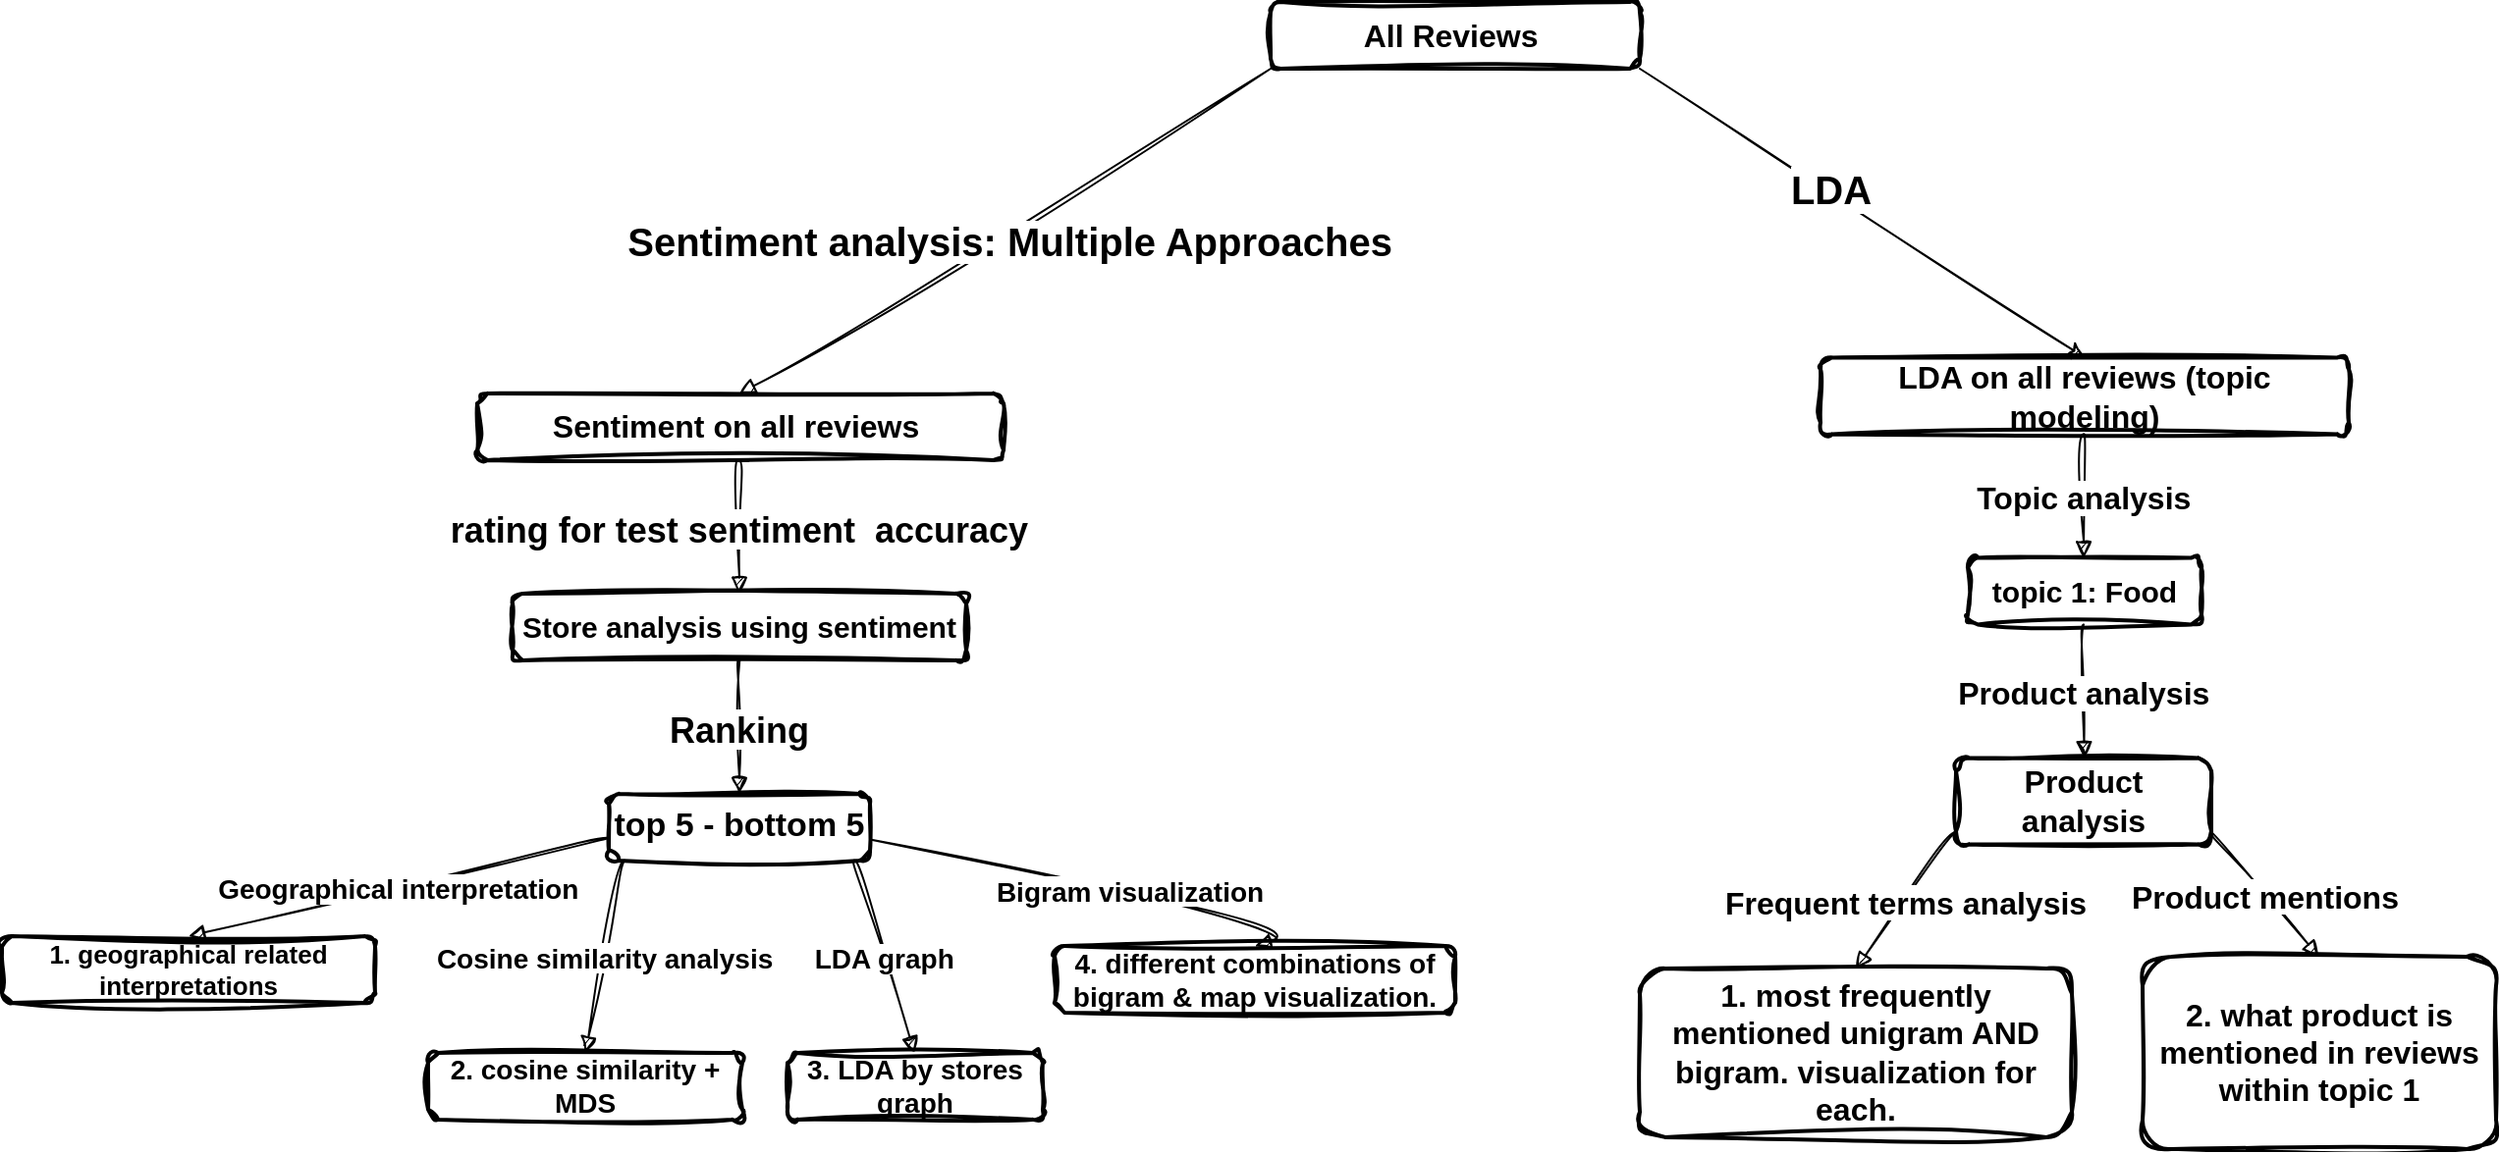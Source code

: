 <mxfile version="23.1.4" type="device">
  <diagram id="O9E2Rb3__huNg_Dx-nSt" name="第 1 页">
    <mxGraphModel dx="1000" dy="1141" grid="0" gridSize="10" guides="1" tooltips="1" connect="1" arrows="1" fold="1" page="0" pageScale="1" pageWidth="1169" pageHeight="827" background="none" math="0" shadow="0">
      <root>
        <mxCell id="0" />
        <mxCell id="1" parent="0" />
        <mxCell id="P8UvckzTLR76rCQPjPlY-1" value="All Reviews " style="whiteSpace=wrap;strokeWidth=2;rounded=1;fontStyle=1;fontSize=16;sketch=1;curveFitting=1;jiggle=2;" vertex="1" parent="1">
          <mxGeometry x="1363" y="-88" width="188" height="34" as="geometry" />
        </mxCell>
        <mxCell id="P8UvckzTLR76rCQPjPlY-2" value="Sentiment on all reviews " style="whiteSpace=wrap;strokeWidth=2;rounded=1;fontStyle=1;fontSize=16;sketch=1;curveFitting=1;jiggle=2;" vertex="1" parent="1">
          <mxGeometry x="959" y="111.45" width="268" height="34" as="geometry" />
        </mxCell>
        <mxCell id="P8UvckzTLR76rCQPjPlY-3" value="Store analysis using sentiment" style="whiteSpace=wrap;strokeWidth=2;rounded=1;fontStyle=1;fontSize=15;sketch=1;curveFitting=1;jiggle=2;" vertex="1" parent="1">
          <mxGeometry x="977" y="213.45" width="231" height="34" as="geometry" />
        </mxCell>
        <mxCell id="P8UvckzTLR76rCQPjPlY-4" value="top 5 - bottom 5" style="whiteSpace=wrap;strokeWidth=2;rounded=1;fontStyle=1;fontSize=17;sketch=1;curveFitting=1;jiggle=2;" vertex="1" parent="1">
          <mxGeometry x="1026" y="315.45" width="133" height="34" as="geometry" />
        </mxCell>
        <mxCell id="P8UvckzTLR76rCQPjPlY-5" value="1. geographical related interpretations" style="whiteSpace=wrap;strokeWidth=2;rounded=1;fontStyle=1;fontSize=13;sketch=1;curveFitting=1;jiggle=2;" vertex="1" parent="1">
          <mxGeometry x="717" y="388" width="190" height="34" as="geometry" />
        </mxCell>
        <mxCell id="P8UvckzTLR76rCQPjPlY-6" value="2. cosine similarity + MDS" style="whiteSpace=wrap;strokeWidth=2;rounded=1;fontStyle=1;fontSize=14;sketch=1;curveFitting=1;jiggle=2;" vertex="1" parent="1">
          <mxGeometry x="934" y="447.45" width="160" height="34" as="geometry" />
        </mxCell>
        <mxCell id="P8UvckzTLR76rCQPjPlY-7" value="3. LDA by stores graph" style="whiteSpace=wrap;strokeWidth=2;rounded=1;fontStyle=1;fontSize=14;sketch=1;curveFitting=1;jiggle=2;" vertex="1" parent="1">
          <mxGeometry x="1117" y="447.45" width="130" height="34" as="geometry" />
        </mxCell>
        <mxCell id="P8UvckzTLR76rCQPjPlY-8" value="4. different combinations of bigram &amp; map visualization." style="whiteSpace=wrap;strokeWidth=2;rounded=1;fontStyle=1;fontSize=14;sketch=1;curveFitting=1;jiggle=2;" vertex="1" parent="1">
          <mxGeometry x="1253" y="393" width="204" height="34" as="geometry" />
        </mxCell>
        <mxCell id="P8UvckzTLR76rCQPjPlY-9" value="LDA on all reviews (topic modeling)" style="whiteSpace=wrap;strokeWidth=2;rounded=1;fontStyle=1;fontSize=16;sketch=1;curveFitting=1;jiggle=2;" vertex="1" parent="1">
          <mxGeometry x="1643" y="93.2" width="269" height="39" as="geometry" />
        </mxCell>
        <mxCell id="P8UvckzTLR76rCQPjPlY-10" value="topic 1: Food" style="whiteSpace=wrap;strokeWidth=2;rounded=1;fontStyle=1;fontSize=15;sketch=1;curveFitting=1;jiggle=2;" vertex="1" parent="1">
          <mxGeometry x="1718" y="195.2" width="119" height="34" as="geometry" />
        </mxCell>
        <mxCell id="P8UvckzTLR76rCQPjPlY-11" value="Product analysis" style="whiteSpace=wrap;strokeWidth=2;rounded=1;fontStyle=1;fontSize=16;sketch=1;curveFitting=1;jiggle=2;" vertex="1" parent="1">
          <mxGeometry x="1712" y="297.2" width="130" height="44" as="geometry" />
        </mxCell>
        <mxCell id="P8UvckzTLR76rCQPjPlY-12" value="1. most frequently mentioned unigram AND bigram. visualization for each." style="whiteSpace=wrap;strokeWidth=2;rounded=1;fontStyle=1;fontSize=16;sketch=1;curveFitting=1;jiggle=2;" vertex="1" parent="1">
          <mxGeometry x="1551" y="404.45" width="220" height="86" as="geometry" />
        </mxCell>
        <mxCell id="P8UvckzTLR76rCQPjPlY-13" value="2. what product is mentioned in reviews within topic 1" style="whiteSpace=wrap;strokeWidth=2;rounded=1;fontSize=16;fontStyle=1;sketch=1;curveFitting=1;jiggle=2;" vertex="1" parent="1">
          <mxGeometry x="1807" y="398.45" width="180" height="98" as="geometry" />
        </mxCell>
        <mxCell id="P8UvckzTLR76rCQPjPlY-14" value="Sentiment analysis: Multiple Approaches" style="curved=1;startArrow=none;endArrow=block;exitX=0;exitY=1;entryX=0.498;entryY=0;rounded=1;fontStyle=1;fontSize=20;exitDx=0;exitDy=0;sketch=1;curveFitting=1;jiggle=2;" edge="1" parent="1" source="P8UvckzTLR76rCQPjPlY-1" target="P8UvckzTLR76rCQPjPlY-2">
          <mxGeometry relative="1" as="geometry">
            <Array as="points">
              <mxPoint x="1177" y="67.45" />
            </Array>
            <mxPoint x="1460" y="-56.996" as="sourcePoint" />
          </mxGeometry>
        </mxCell>
        <mxCell id="P8UvckzTLR76rCQPjPlY-15" value="rating for test sentiment  accuracy" style="curved=1;startArrow=none;endArrow=block;exitX=0.498;exitY=0.985;entryX=0.5;entryY=0;rounded=1;fontStyle=1;fontSize=18;sketch=1;curveFitting=1;jiggle=2;" edge="1" parent="1" source="P8UvckzTLR76rCQPjPlY-2" target="P8UvckzTLR76rCQPjPlY-3">
          <mxGeometry relative="1" as="geometry">
            <Array as="points" />
          </mxGeometry>
        </mxCell>
        <mxCell id="P8UvckzTLR76rCQPjPlY-16" value="Ranking" style="curved=1;startArrow=none;endArrow=block;exitX=0.5;exitY=0.985;entryX=0.5;entryY=0;rounded=1;fontSize=18;fontStyle=1;sketch=1;curveFitting=1;jiggle=2;" edge="1" parent="1" source="P8UvckzTLR76rCQPjPlY-3" target="P8UvckzTLR76rCQPjPlY-4">
          <mxGeometry relative="1" as="geometry">
            <Array as="points" />
          </mxGeometry>
        </mxCell>
        <mxCell id="P8UvckzTLR76rCQPjPlY-17" value="Geographical interpretation" style="curved=1;startArrow=none;endArrow=block;exitX=0.001;exitY=0.665;entryX=0.5;entryY=0;rounded=1;fontStyle=1;fontSize=14;sketch=1;curveFitting=1;jiggle=2;" edge="1" parent="1" source="P8UvckzTLR76rCQPjPlY-4" target="P8UvckzTLR76rCQPjPlY-5">
          <mxGeometry relative="1" as="geometry">
            <Array as="points" />
          </mxGeometry>
        </mxCell>
        <mxCell id="P8UvckzTLR76rCQPjPlY-18" value="Cosine similarity analysis" style="curved=1;startArrow=none;endArrow=block;exitX=0.074;exitY=0.985;entryX=0.5;entryY=0;rounded=1;fontStyle=1;fontSize=14;sketch=1;curveFitting=1;jiggle=2;" edge="1" parent="1" source="P8UvckzTLR76rCQPjPlY-4" target="P8UvckzTLR76rCQPjPlY-6">
          <mxGeometry relative="1" as="geometry">
            <Array as="points" />
          </mxGeometry>
        </mxCell>
        <mxCell id="P8UvckzTLR76rCQPjPlY-19" value="LDA graph" style="curved=1;startArrow=none;endArrow=block;exitX=0.926;exitY=0.985;entryX=0.498;entryY=0;rounded=1;fontStyle=1;fontSize=14;sketch=1;curveFitting=1;jiggle=2;" edge="1" parent="1" source="P8UvckzTLR76rCQPjPlY-4" target="P8UvckzTLR76rCQPjPlY-7">
          <mxGeometry relative="1" as="geometry">
            <Array as="points" />
          </mxGeometry>
        </mxCell>
        <mxCell id="P8UvckzTLR76rCQPjPlY-20" value="Bigram visualization" style="curved=1;startArrow=none;endArrow=block;exitX=0.999;exitY=0.684;entryX=0.5;entryY=0;rounded=1;fontStyle=1;fontSize=14;sketch=1;curveFitting=1;jiggle=2;" edge="1" parent="1" source="P8UvckzTLR76rCQPjPlY-4" target="P8UvckzTLR76rCQPjPlY-8">
          <mxGeometry relative="1" as="geometry">
            <Array as="points">
              <mxPoint x="1389" y="383.45" />
            </Array>
          </mxGeometry>
        </mxCell>
        <mxCell id="P8UvckzTLR76rCQPjPlY-22" value="Topic analysis" style="curved=1;startArrow=none;endArrow=block;exitX=0.499;exitY=0.985;entryX=0.496;entryY=0;rounded=1;fontStyle=1;fontSize=16;sketch=1;curveFitting=1;jiggle=2;" edge="1" parent="1" source="P8UvckzTLR76rCQPjPlY-9" target="P8UvckzTLR76rCQPjPlY-10">
          <mxGeometry relative="1" as="geometry">
            <Array as="points" />
          </mxGeometry>
        </mxCell>
        <mxCell id="P8UvckzTLR76rCQPjPlY-23" value="Product analysis" style="curved=1;startArrow=none;endArrow=block;exitX=0.496;exitY=0.985;entryX=0.502;entryY=0;rounded=1;fontStyle=1;fontSize=16;sketch=1;curveFitting=1;jiggle=2;" edge="1" parent="1" source="P8UvckzTLR76rCQPjPlY-10" target="P8UvckzTLR76rCQPjPlY-11">
          <mxGeometry relative="1" as="geometry">
            <Array as="points" />
          </mxGeometry>
        </mxCell>
        <mxCell id="P8UvckzTLR76rCQPjPlY-24" value="Frequent terms analysis" style="curved=1;startArrow=none;endArrow=block;exitX=0.0;exitY=0.862;entryX=0.5;entryY=0;rounded=1;fontStyle=1;fontSize=16;sketch=1;curveFitting=1;jiggle=2;" edge="1" parent="1" source="P8UvckzTLR76rCQPjPlY-11" target="P8UvckzTLR76rCQPjPlY-12">
          <mxGeometry relative="1" as="geometry">
            <Array as="points" />
          </mxGeometry>
        </mxCell>
        <mxCell id="P8UvckzTLR76rCQPjPlY-25" value="Product mentions" style="curved=1;startArrow=none;endArrow=block;exitX=1.004;exitY=0.862;entryX=0.499;entryY=0;rounded=1;fontStyle=1;fontSize=16;sketch=1;curveFitting=1;jiggle=2;" edge="1" parent="1" source="P8UvckzTLR76rCQPjPlY-11" target="P8UvckzTLR76rCQPjPlY-13">
          <mxGeometry relative="1" as="geometry">
            <Array as="points" />
          </mxGeometry>
        </mxCell>
        <mxCell id="P8UvckzTLR76rCQPjPlY-27" value="" style="endArrow=classic;html=1;rounded=1;entryX=0.5;entryY=0;entryDx=0;entryDy=0;exitX=1;exitY=1;exitDx=0;exitDy=0;sketch=1;curveFitting=1;jiggle=2;" edge="1" parent="1" source="P8UvckzTLR76rCQPjPlY-1" target="P8UvckzTLR76rCQPjPlY-9">
          <mxGeometry width="50" height="50" relative="1" as="geometry">
            <mxPoint x="1370" y="400" as="sourcePoint" />
            <mxPoint x="1420" y="350" as="targetPoint" />
          </mxGeometry>
        </mxCell>
        <mxCell id="P8UvckzTLR76rCQPjPlY-28" value="LDA" style="edgeLabel;html=1;align=center;verticalAlign=middle;resizable=0;points=[];rounded=1;fontStyle=1;fontSize=20;sketch=1;curveFitting=1;jiggle=2;" vertex="1" connectable="0" parent="P8UvckzTLR76rCQPjPlY-27">
          <mxGeometry x="-0.157" y="2" relative="1" as="geometry">
            <mxPoint as="offset" />
          </mxGeometry>
        </mxCell>
      </root>
    </mxGraphModel>
  </diagram>
</mxfile>
